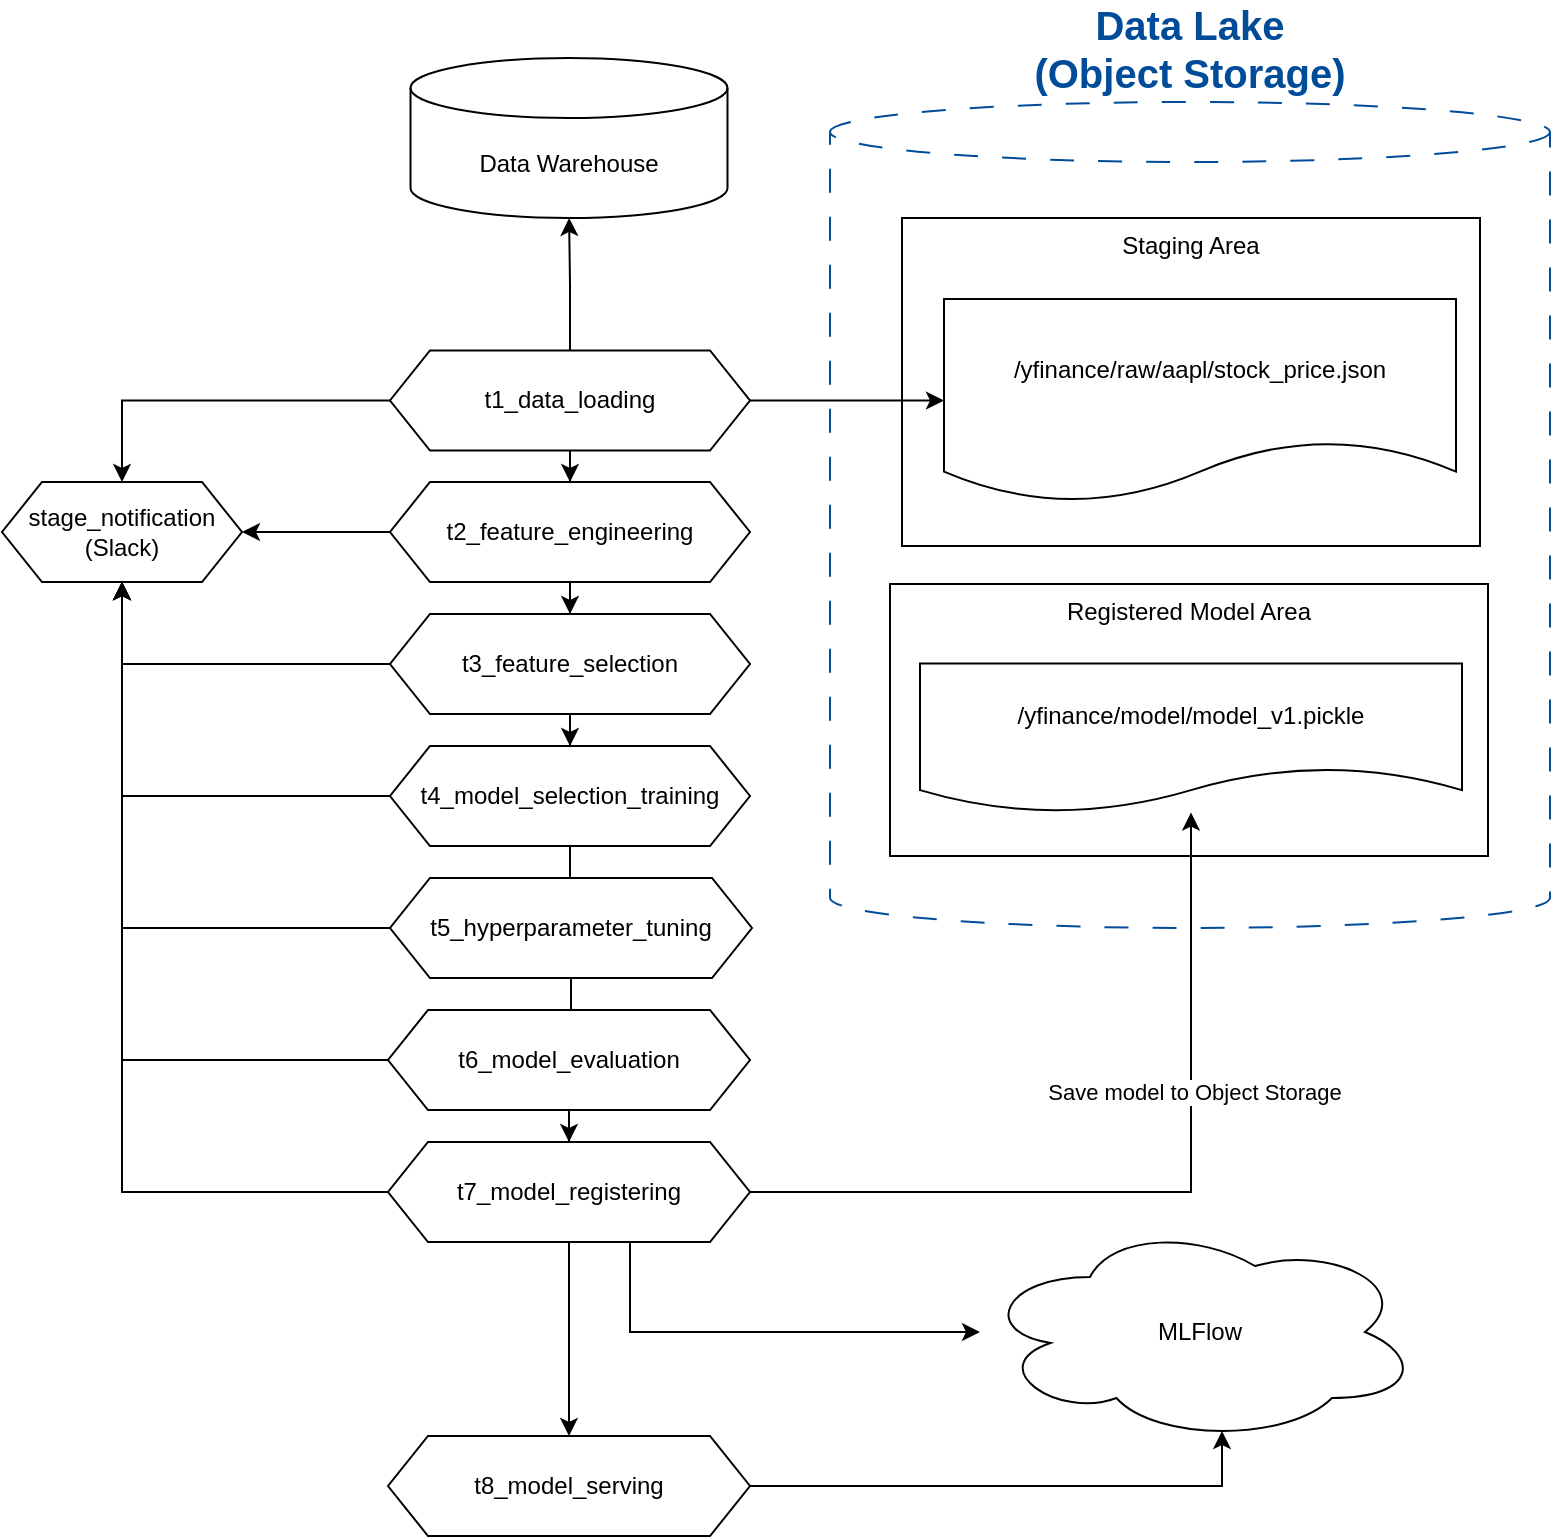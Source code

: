 <mxfile version="22.1.22" type="embed">
  <diagram id="GVAe4RxcIKCKfVeijgf8" name="Page-1">
    <mxGraphModel dx="1683" dy="750" grid="0" gridSize="10" guides="1" tooltips="1" connect="1" arrows="1" fold="1" page="0" pageScale="1" pageWidth="850" pageHeight="1100" math="0" shadow="0">
      <root>
        <mxCell id="0" />
        <mxCell id="1" parent="0" />
        <mxCell id="3" value="MLFlow" style="ellipse;shape=cloud;whiteSpace=wrap;html=1;" parent="1" vertex="1">
          <mxGeometry x="215" y="670" width="220" height="110" as="geometry" />
        </mxCell>
        <mxCell id="29" value="Data Lake&lt;br&gt;(Object Storage)" style="shape=cylinder3;whiteSpace=wrap;html=1;boundedLbl=1;backgroundOutline=1;size=15;strokeColor=#004C99;dashed=1;dashPattern=12 12;verticalAlign=bottom;labelPosition=center;verticalLabelPosition=top;align=center;fontSize=20;fontColor=#004C99;fontStyle=1" parent="1" vertex="1">
          <mxGeometry x="140" y="110" width="360" height="413" as="geometry" />
        </mxCell>
        <mxCell id="30" value="Registered Model Area" style="rounded=0;whiteSpace=wrap;html=1;verticalAlign=top;" parent="1" vertex="1">
          <mxGeometry x="170" y="351" width="299" height="136" as="geometry" />
        </mxCell>
        <mxCell id="32" value="Staging Area" style="rounded=0;whiteSpace=wrap;html=1;verticalAlign=top;" parent="1" vertex="1">
          <mxGeometry x="176" y="168" width="289" height="164" as="geometry" />
        </mxCell>
        <mxCell id="37" value="/yfinance/raw/aapl/stock_price.json" style="shape=document;whiteSpace=wrap;html=1;boundedLbl=1;" parent="1" vertex="1">
          <mxGeometry x="197" y="208.5" width="256" height="101.5" as="geometry" />
        </mxCell>
        <mxCell id="38" style="edgeStyle=orthogonalEdgeStyle;rounded=0;orthogonalLoop=1;jettySize=auto;html=1;" parent="1" source="41" target="44" edge="1">
          <mxGeometry relative="1" as="geometry" />
        </mxCell>
        <mxCell id="39" style="edgeStyle=orthogonalEdgeStyle;rounded=0;orthogonalLoop=1;jettySize=auto;html=1;entryX=0;entryY=0.5;entryDx=0;entryDy=0;" parent="1" source="41" target="37" edge="1">
          <mxGeometry relative="1" as="geometry" />
        </mxCell>
        <mxCell id="40" style="edgeStyle=orthogonalEdgeStyle;rounded=0;orthogonalLoop=1;jettySize=auto;html=1;entryX=0.5;entryY=0;entryDx=0;entryDy=0;" parent="1" source="41" target="51" edge="1">
          <mxGeometry relative="1" as="geometry" />
        </mxCell>
        <mxCell id="70" style="edgeStyle=orthogonalEdgeStyle;rounded=0;orthogonalLoop=1;jettySize=auto;html=1;" parent="1" source="41" target="69" edge="1">
          <mxGeometry relative="1" as="geometry" />
        </mxCell>
        <mxCell id="41" value="t1_data_loading" style="shape=hexagon;perimeter=hexagonPerimeter2;whiteSpace=wrap;html=1;fixedSize=1;" parent="1" vertex="1">
          <mxGeometry x="-80" y="234.25" width="180" height="50" as="geometry" />
        </mxCell>
        <mxCell id="42" style="edgeStyle=orthogonalEdgeStyle;rounded=0;orthogonalLoop=1;jettySize=auto;html=1;" parent="1" source="44" target="47" edge="1">
          <mxGeometry relative="1" as="geometry" />
        </mxCell>
        <mxCell id="43" style="edgeStyle=orthogonalEdgeStyle;rounded=0;orthogonalLoop=1;jettySize=auto;html=1;" parent="1" source="44" target="51" edge="1">
          <mxGeometry relative="1" as="geometry" />
        </mxCell>
        <mxCell id="44" value="t2_feature_engineering" style="shape=hexagon;perimeter=hexagonPerimeter2;whiteSpace=wrap;html=1;fixedSize=1;" parent="1" vertex="1">
          <mxGeometry x="-80" y="300" width="180" height="50" as="geometry" />
        </mxCell>
        <mxCell id="45" style="edgeStyle=orthogonalEdgeStyle;rounded=0;orthogonalLoop=1;jettySize=auto;html=1;" parent="1" source="47" target="50" edge="1">
          <mxGeometry relative="1" as="geometry" />
        </mxCell>
        <mxCell id="46" style="edgeStyle=orthogonalEdgeStyle;rounded=0;orthogonalLoop=1;jettySize=auto;html=1;" parent="1" source="47" target="51" edge="1">
          <mxGeometry relative="1" as="geometry" />
        </mxCell>
        <mxCell id="47" value="t3_feature_selection" style="shape=hexagon;perimeter=hexagonPerimeter2;whiteSpace=wrap;html=1;fixedSize=1;" parent="1" vertex="1">
          <mxGeometry x="-80" y="366" width="180" height="50" as="geometry" />
        </mxCell>
        <mxCell id="48" style="edgeStyle=orthogonalEdgeStyle;rounded=0;orthogonalLoop=1;jettySize=auto;html=1;" parent="1" source="50" target="53" edge="1">
          <mxGeometry relative="1" as="geometry" />
        </mxCell>
        <mxCell id="49" style="edgeStyle=orthogonalEdgeStyle;rounded=0;orthogonalLoop=1;jettySize=auto;html=1;" parent="1" source="50" target="51" edge="1">
          <mxGeometry relative="1" as="geometry" />
        </mxCell>
        <mxCell id="50" value="t4_model_selection_training" style="shape=hexagon;perimeter=hexagonPerimeter2;whiteSpace=wrap;html=1;fixedSize=1;" parent="1" vertex="1">
          <mxGeometry x="-80" y="432" width="180" height="50" as="geometry" />
        </mxCell>
        <mxCell id="51" value="stage_notification&lt;br&gt;(Slack)" style="shape=hexagon;perimeter=hexagonPerimeter2;whiteSpace=wrap;html=1;fixedSize=1;" parent="1" vertex="1">
          <mxGeometry x="-274" y="300" width="120" height="50" as="geometry" />
        </mxCell>
        <mxCell id="52" style="edgeStyle=orthogonalEdgeStyle;rounded=0;orthogonalLoop=1;jettySize=auto;html=1;" parent="1" source="53" target="51" edge="1">
          <mxGeometry relative="1" as="geometry" />
        </mxCell>
        <mxCell id="74" style="edgeStyle=orthogonalEdgeStyle;rounded=0;orthogonalLoop=1;jettySize=auto;html=1;" parent="1" source="53" target="63" edge="1">
          <mxGeometry relative="1" as="geometry" />
        </mxCell>
        <mxCell id="53" value="t5_hyperparameter_tuning" style="shape=hexagon;perimeter=hexagonPerimeter2;whiteSpace=wrap;html=1;fixedSize=1;" parent="1" vertex="1">
          <mxGeometry x="-80" y="498" width="181" height="50" as="geometry" />
        </mxCell>
        <mxCell id="60" value="/yfinance/model/model_v1.pickle" style="shape=document;whiteSpace=wrap;html=1;boundedLbl=1;" parent="1" vertex="1">
          <mxGeometry x="185" y="390.75" width="271" height="74.5" as="geometry" />
        </mxCell>
        <mxCell id="65" style="edgeStyle=orthogonalEdgeStyle;rounded=0;orthogonalLoop=1;jettySize=auto;html=1;" parent="1" source="63" target="51" edge="1">
          <mxGeometry relative="1" as="geometry" />
        </mxCell>
        <mxCell id="73" style="edgeStyle=orthogonalEdgeStyle;rounded=0;orthogonalLoop=1;jettySize=auto;html=1;" parent="1" source="63" target="64" edge="1">
          <mxGeometry relative="1" as="geometry" />
        </mxCell>
        <mxCell id="63" value="t6_model_evaluation" style="shape=hexagon;perimeter=hexagonPerimeter2;whiteSpace=wrap;html=1;fixedSize=1;" parent="1" vertex="1">
          <mxGeometry x="-81" y="564" width="181" height="50" as="geometry" />
        </mxCell>
        <mxCell id="66" style="edgeStyle=orthogonalEdgeStyle;rounded=0;orthogonalLoop=1;jettySize=auto;html=1;" parent="1" source="64" target="51" edge="1">
          <mxGeometry relative="1" as="geometry" />
        </mxCell>
        <mxCell id="67" style="edgeStyle=orthogonalEdgeStyle;rounded=0;orthogonalLoop=1;jettySize=auto;html=1;" parent="1" source="64" target="60" edge="1">
          <mxGeometry relative="1" as="geometry" />
        </mxCell>
        <mxCell id="80" value="Save model to Object Storage" style="edgeLabel;html=1;align=center;verticalAlign=middle;resizable=0;points=[];" vertex="1" connectable="0" parent="67">
          <mxGeometry x="0.324" relative="1" as="geometry">
            <mxPoint x="1" y="1" as="offset" />
          </mxGeometry>
        </mxCell>
        <mxCell id="75" style="edgeStyle=orthogonalEdgeStyle;rounded=0;orthogonalLoop=1;jettySize=auto;html=1;exitX=0.5;exitY=1;exitDx=0;exitDy=0;" parent="1" source="64" target="3" edge="1">
          <mxGeometry relative="1" as="geometry">
            <mxPoint x="9.5" y="710" as="targetPoint" />
            <Array as="points">
              <mxPoint x="40" y="680" />
              <mxPoint x="40" y="725" />
            </Array>
          </mxGeometry>
        </mxCell>
        <mxCell id="77" style="edgeStyle=orthogonalEdgeStyle;rounded=0;orthogonalLoop=1;jettySize=auto;html=1;" edge="1" parent="1" source="64" target="76">
          <mxGeometry relative="1" as="geometry" />
        </mxCell>
        <mxCell id="64" value="t7_model_registering" style="shape=hexagon;perimeter=hexagonPerimeter2;whiteSpace=wrap;html=1;fixedSize=1;" parent="1" vertex="1">
          <mxGeometry x="-81" y="630" width="181" height="50" as="geometry" />
        </mxCell>
        <mxCell id="69" value="Data Warehouse" style="shape=cylinder3;whiteSpace=wrap;html=1;boundedLbl=1;backgroundOutline=1;size=15;" parent="1" vertex="1">
          <mxGeometry x="-69.75" y="88" width="158.5" height="80" as="geometry" />
        </mxCell>
        <mxCell id="76" value="t8_model_serving" style="shape=hexagon;perimeter=hexagonPerimeter2;whiteSpace=wrap;html=1;fixedSize=1;" vertex="1" parent="1">
          <mxGeometry x="-81" y="777" width="181" height="50" as="geometry" />
        </mxCell>
        <mxCell id="79" style="edgeStyle=orthogonalEdgeStyle;rounded=0;orthogonalLoop=1;jettySize=auto;html=1;entryX=0.55;entryY=0.95;entryDx=0;entryDy=0;entryPerimeter=0;" edge="1" parent="1" source="76" target="3">
          <mxGeometry relative="1" as="geometry">
            <Array as="points">
              <mxPoint x="336" y="802" />
            </Array>
          </mxGeometry>
        </mxCell>
      </root>
    </mxGraphModel>
  </diagram>
</mxfile>
